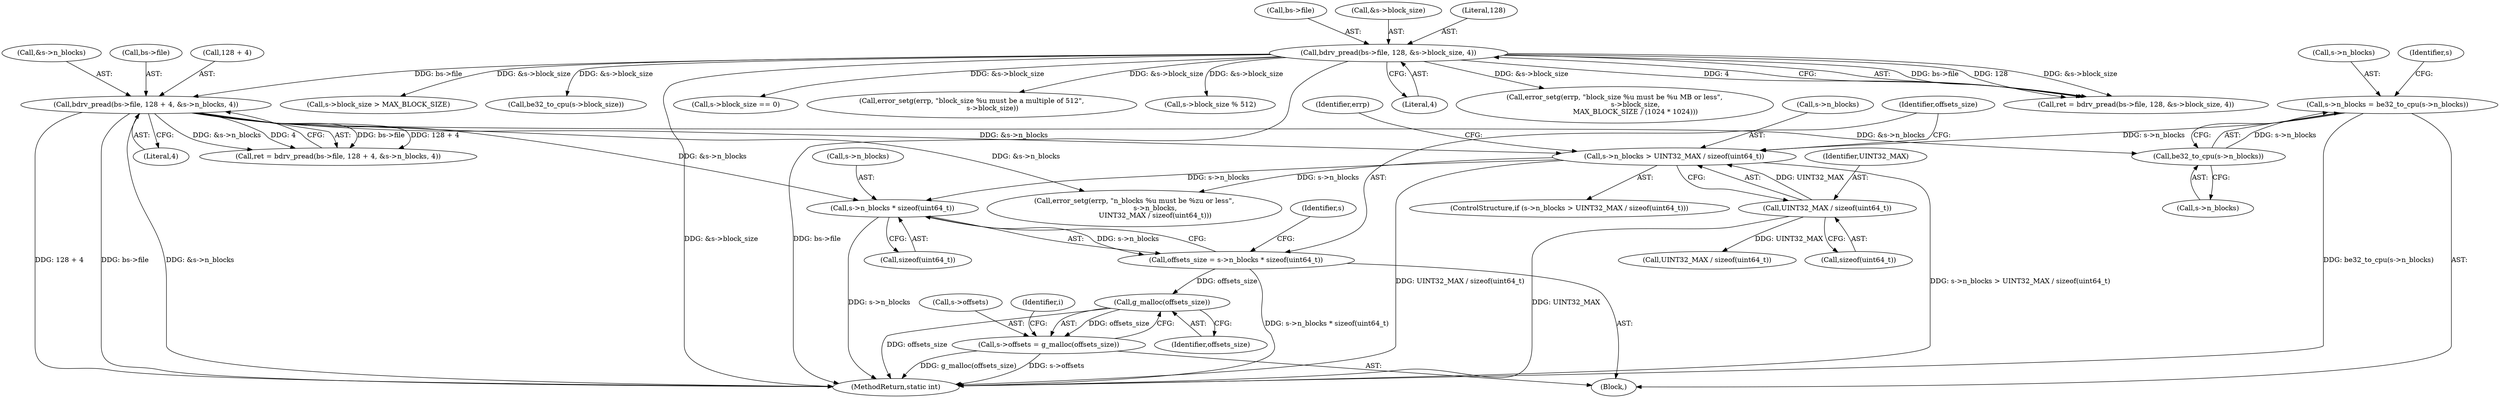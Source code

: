 digraph "0_qemu_509a41bab5306181044b5fff02eadf96d9c8676a@API" {
"1000259" [label="(Call,s->n_blocks * sizeof(uint64_t))"];
"1000235" [label="(Call,s->n_blocks > UINT32_MAX / sizeof(uint64_t))"];
"1000226" [label="(Call,s->n_blocks = be32_to_cpu(s->n_blocks))"];
"1000230" [label="(Call,be32_to_cpu(s->n_blocks))"];
"1000207" [label="(Call,bdrv_pread(bs->file, 128 + 4, &s->n_blocks, 4))"];
"1000130" [label="(Call,bdrv_pread(bs->file, 128, &s->block_size, 4))"];
"1000239" [label="(Call,UINT32_MAX / sizeof(uint64_t))"];
"1000257" [label="(Call,offsets_size = s->n_blocks * sizeof(uint64_t))"];
"1000269" [label="(Call,g_malloc(offsets_size))"];
"1000265" [label="(Call,s->offsets = g_malloc(offsets_size))"];
"1000241" [label="(Call,sizeof(uint64_t))"];
"1000208" [label="(Call,bs->file)"];
"1000236" [label="(Call,s->n_blocks)"];
"1000185" [label="(Call,s->block_size > MAX_BLOCK_SIZE)"];
"1000151" [label="(Call,be32_to_cpu(s->block_size))"];
"1000230" [label="(Call,be32_to_cpu(s->n_blocks))"];
"1000211" [label="(Call,128 + 4)"];
"1000172" [label="(Call,s->block_size == 0)"];
"1000239" [label="(Call,UINT32_MAX / sizeof(uint64_t))"];
"1000231" [label="(Call,s->n_blocks)"];
"1000270" [label="(Identifier,offsets_size)"];
"1000234" [label="(ControlStructure,if (s->n_blocks > UINT32_MAX / sizeof(uint64_t)))"];
"1000218" [label="(Literal,4)"];
"1000130" [label="(Call,bdrv_pread(bs->file, 128, &s->block_size, 4))"];
"1000245" [label="(Identifier,errp)"];
"1000265" [label="(Call,s->offsets = g_malloc(offsets_size))"];
"1000162" [label="(Call,error_setg(errp, \"block_size %u must be a multiple of 512\",\n                   s->block_size))"];
"1000266" [label="(Call,s->offsets)"];
"1000235" [label="(Call,s->n_blocks > UINT32_MAX / sizeof(uint64_t))"];
"1000259" [label="(Call,s->n_blocks * sizeof(uint64_t))"];
"1000131" [label="(Call,bs->file)"];
"1000263" [label="(Call,sizeof(uint64_t))"];
"1000135" [label="(Call,&s->block_size)"];
"1000260" [label="(Call,s->n_blocks)"];
"1000205" [label="(Call,ret = bdrv_pread(bs->file, 128 + 4, &s->n_blocks, 4))"];
"1000156" [label="(Call,s->block_size % 512)"];
"1000214" [label="(Call,&s->n_blocks)"];
"1000269" [label="(Call,g_malloc(offsets_size))"];
"1000227" [label="(Call,s->n_blocks)"];
"1000273" [label="(Identifier,i)"];
"1000237" [label="(Identifier,s)"];
"1000244" [label="(Call,error_setg(errp, \"n_blocks %u must be %zu or less\",\n                   s->n_blocks,\n                   UINT32_MAX / sizeof(uint64_t)))"];
"1000226" [label="(Call,s->n_blocks = be32_to_cpu(s->n_blocks))"];
"1000139" [label="(Literal,4)"];
"1000267" [label="(Identifier,s)"];
"1000109" [label="(Block,)"];
"1000250" [label="(Call,UINT32_MAX / sizeof(uint64_t))"];
"1000257" [label="(Call,offsets_size = s->n_blocks * sizeof(uint64_t))"];
"1000191" [label="(Call,error_setg(errp, \"block_size %u must be %u MB or less\",\n                   s->block_size,\n                   MAX_BLOCK_SIZE / (1024 * 1024)))"];
"1000240" [label="(Identifier,UINT32_MAX)"];
"1000300" [label="(MethodReturn,static int)"];
"1000128" [label="(Call,ret = bdrv_pread(bs->file, 128, &s->block_size, 4))"];
"1000207" [label="(Call,bdrv_pread(bs->file, 128 + 4, &s->n_blocks, 4))"];
"1000258" [label="(Identifier,offsets_size)"];
"1000134" [label="(Literal,128)"];
"1000259" -> "1000257"  [label="AST: "];
"1000259" -> "1000263"  [label="CFG: "];
"1000260" -> "1000259"  [label="AST: "];
"1000263" -> "1000259"  [label="AST: "];
"1000257" -> "1000259"  [label="CFG: "];
"1000259" -> "1000300"  [label="DDG: s->n_blocks"];
"1000259" -> "1000257"  [label="DDG: s->n_blocks"];
"1000235" -> "1000259"  [label="DDG: s->n_blocks"];
"1000207" -> "1000259"  [label="DDG: &s->n_blocks"];
"1000235" -> "1000234"  [label="AST: "];
"1000235" -> "1000239"  [label="CFG: "];
"1000236" -> "1000235"  [label="AST: "];
"1000239" -> "1000235"  [label="AST: "];
"1000245" -> "1000235"  [label="CFG: "];
"1000258" -> "1000235"  [label="CFG: "];
"1000235" -> "1000300"  [label="DDG: UINT32_MAX / sizeof(uint64_t)"];
"1000235" -> "1000300"  [label="DDG: s->n_blocks > UINT32_MAX / sizeof(uint64_t)"];
"1000226" -> "1000235"  [label="DDG: s->n_blocks"];
"1000207" -> "1000235"  [label="DDG: &s->n_blocks"];
"1000239" -> "1000235"  [label="DDG: UINT32_MAX"];
"1000235" -> "1000244"  [label="DDG: s->n_blocks"];
"1000226" -> "1000109"  [label="AST: "];
"1000226" -> "1000230"  [label="CFG: "];
"1000227" -> "1000226"  [label="AST: "];
"1000230" -> "1000226"  [label="AST: "];
"1000237" -> "1000226"  [label="CFG: "];
"1000226" -> "1000300"  [label="DDG: be32_to_cpu(s->n_blocks)"];
"1000230" -> "1000226"  [label="DDG: s->n_blocks"];
"1000230" -> "1000231"  [label="CFG: "];
"1000231" -> "1000230"  [label="AST: "];
"1000207" -> "1000230"  [label="DDG: &s->n_blocks"];
"1000207" -> "1000205"  [label="AST: "];
"1000207" -> "1000218"  [label="CFG: "];
"1000208" -> "1000207"  [label="AST: "];
"1000211" -> "1000207"  [label="AST: "];
"1000214" -> "1000207"  [label="AST: "];
"1000218" -> "1000207"  [label="AST: "];
"1000205" -> "1000207"  [label="CFG: "];
"1000207" -> "1000300"  [label="DDG: bs->file"];
"1000207" -> "1000300"  [label="DDG: &s->n_blocks"];
"1000207" -> "1000300"  [label="DDG: 128 + 4"];
"1000207" -> "1000205"  [label="DDG: bs->file"];
"1000207" -> "1000205"  [label="DDG: 128 + 4"];
"1000207" -> "1000205"  [label="DDG: &s->n_blocks"];
"1000207" -> "1000205"  [label="DDG: 4"];
"1000130" -> "1000207"  [label="DDG: bs->file"];
"1000207" -> "1000244"  [label="DDG: &s->n_blocks"];
"1000130" -> "1000128"  [label="AST: "];
"1000130" -> "1000139"  [label="CFG: "];
"1000131" -> "1000130"  [label="AST: "];
"1000134" -> "1000130"  [label="AST: "];
"1000135" -> "1000130"  [label="AST: "];
"1000139" -> "1000130"  [label="AST: "];
"1000128" -> "1000130"  [label="CFG: "];
"1000130" -> "1000300"  [label="DDG: &s->block_size"];
"1000130" -> "1000300"  [label="DDG: bs->file"];
"1000130" -> "1000128"  [label="DDG: bs->file"];
"1000130" -> "1000128"  [label="DDG: 128"];
"1000130" -> "1000128"  [label="DDG: &s->block_size"];
"1000130" -> "1000128"  [label="DDG: 4"];
"1000130" -> "1000151"  [label="DDG: &s->block_size"];
"1000130" -> "1000156"  [label="DDG: &s->block_size"];
"1000130" -> "1000162"  [label="DDG: &s->block_size"];
"1000130" -> "1000172"  [label="DDG: &s->block_size"];
"1000130" -> "1000185"  [label="DDG: &s->block_size"];
"1000130" -> "1000191"  [label="DDG: &s->block_size"];
"1000239" -> "1000241"  [label="CFG: "];
"1000240" -> "1000239"  [label="AST: "];
"1000241" -> "1000239"  [label="AST: "];
"1000239" -> "1000300"  [label="DDG: UINT32_MAX"];
"1000239" -> "1000250"  [label="DDG: UINT32_MAX"];
"1000257" -> "1000109"  [label="AST: "];
"1000258" -> "1000257"  [label="AST: "];
"1000267" -> "1000257"  [label="CFG: "];
"1000257" -> "1000300"  [label="DDG: s->n_blocks * sizeof(uint64_t)"];
"1000257" -> "1000269"  [label="DDG: offsets_size"];
"1000269" -> "1000265"  [label="AST: "];
"1000269" -> "1000270"  [label="CFG: "];
"1000270" -> "1000269"  [label="AST: "];
"1000265" -> "1000269"  [label="CFG: "];
"1000269" -> "1000300"  [label="DDG: offsets_size"];
"1000269" -> "1000265"  [label="DDG: offsets_size"];
"1000265" -> "1000109"  [label="AST: "];
"1000266" -> "1000265"  [label="AST: "];
"1000273" -> "1000265"  [label="CFG: "];
"1000265" -> "1000300"  [label="DDG: g_malloc(offsets_size)"];
"1000265" -> "1000300"  [label="DDG: s->offsets"];
}
